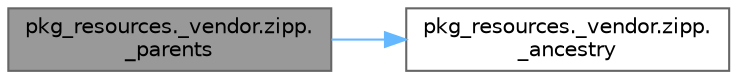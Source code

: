 digraph "pkg_resources._vendor.zipp._parents"
{
 // LATEX_PDF_SIZE
  bgcolor="transparent";
  edge [fontname=Helvetica,fontsize=10,labelfontname=Helvetica,labelfontsize=10];
  node [fontname=Helvetica,fontsize=10,shape=box,height=0.2,width=0.4];
  rankdir="LR";
  Node1 [id="Node000001",label="pkg_resources._vendor.zipp.\l_parents",height=0.2,width=0.4,color="gray40", fillcolor="grey60", style="filled", fontcolor="black",tooltip=" "];
  Node1 -> Node2 [id="edge1_Node000001_Node000002",color="steelblue1",style="solid",tooltip=" "];
  Node2 [id="Node000002",label="pkg_resources._vendor.zipp.\l_ancestry",height=0.2,width=0.4,color="grey40", fillcolor="white", style="filled",URL="$namespacepkg__resources_1_1__vendor_1_1zipp.html#a532b746ee708ed504f3420d20859de29",tooltip=" "];
}
